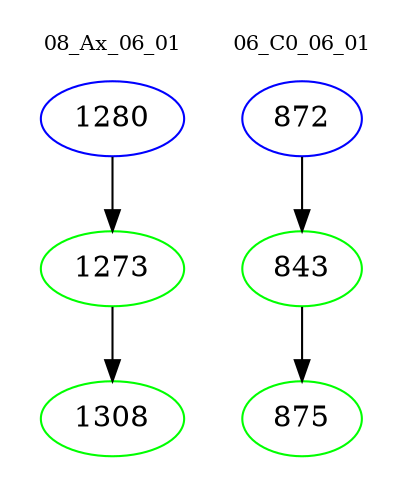 digraph{
subgraph cluster_0 {
color = white
label = "08_Ax_06_01";
fontsize=10;
T0_1280 [label="1280", color="blue"]
T0_1280 -> T0_1273 [color="black"]
T0_1273 [label="1273", color="green"]
T0_1273 -> T0_1308 [color="black"]
T0_1308 [label="1308", color="green"]
}
subgraph cluster_1 {
color = white
label = "06_C0_06_01";
fontsize=10;
T1_872 [label="872", color="blue"]
T1_872 -> T1_843 [color="black"]
T1_843 [label="843", color="green"]
T1_843 -> T1_875 [color="black"]
T1_875 [label="875", color="green"]
}
}
